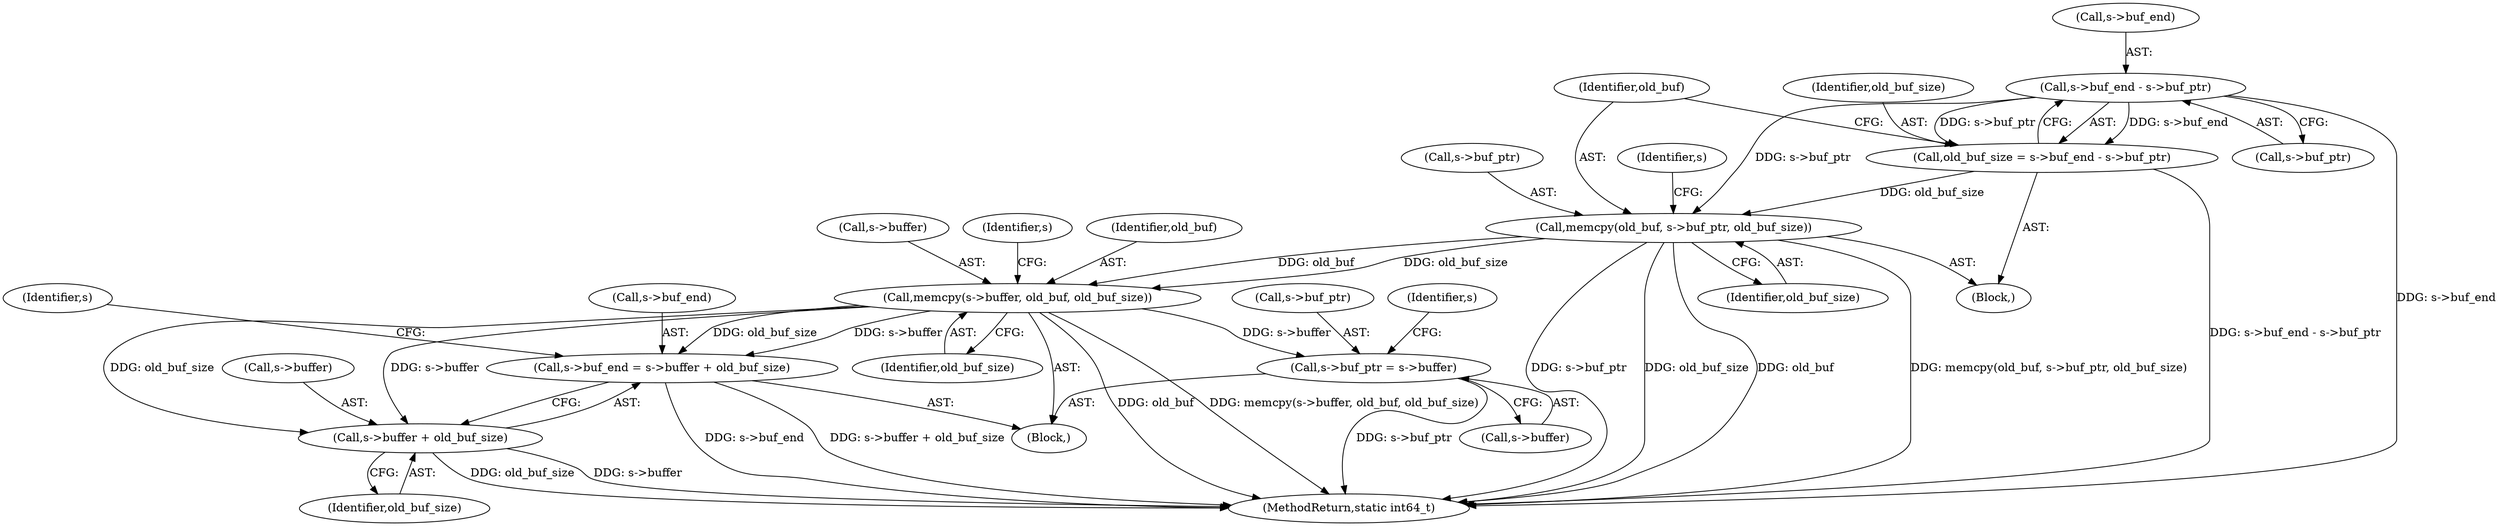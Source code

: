 digraph "0_FFmpeg_2a05c8f813de6f2278827734bf8102291e7484aa_5@pointer" {
"1000233" [label="(Call,s->buf_end - s->buf_ptr)"];
"1000231" [label="(Call,old_buf_size = s->buf_end - s->buf_ptr)"];
"1000240" [label="(Call,memcpy(old_buf, s->buf_ptr, old_buf_size))"];
"1000264" [label="(Call,memcpy(s->buffer, old_buf, old_buf_size))"];
"1000270" [label="(Call,s->buf_ptr = s->buffer)"];
"1000277" [label="(Call,s->buf_end = s->buffer + old_buf_size)"];
"1000281" [label="(Call,s->buffer + old_buf_size)"];
"1000285" [label="(Identifier,old_buf_size)"];
"1000277" [label="(Call,s->buf_end = s->buffer + old_buf_size)"];
"1000241" [label="(Identifier,old_buf)"];
"1000288" [label="(Identifier,s)"];
"1000282" [label="(Call,s->buffer)"];
"1000269" [label="(Identifier,old_buf_size)"];
"1000232" [label="(Identifier,old_buf_size)"];
"1000107" [label="(Block,)"];
"1000305" [label="(MethodReturn,static int64_t)"];
"1000270" [label="(Call,s->buf_ptr = s->buffer)"];
"1000281" [label="(Call,s->buffer + old_buf_size)"];
"1000233" [label="(Call,s->buf_end - s->buf_ptr)"];
"1000278" [label="(Call,s->buf_end)"];
"1000265" [label="(Call,s->buffer)"];
"1000271" [label="(Call,s->buf_ptr)"];
"1000231" [label="(Call,old_buf_size = s->buf_end - s->buf_ptr)"];
"1000248" [label="(Identifier,s)"];
"1000279" [label="(Identifier,s)"];
"1000260" [label="(Block,)"];
"1000237" [label="(Call,s->buf_ptr)"];
"1000272" [label="(Identifier,s)"];
"1000240" [label="(Call,memcpy(old_buf, s->buf_ptr, old_buf_size))"];
"1000234" [label="(Call,s->buf_end)"];
"1000268" [label="(Identifier,old_buf)"];
"1000264" [label="(Call,memcpy(s->buffer, old_buf, old_buf_size))"];
"1000245" [label="(Identifier,old_buf_size)"];
"1000242" [label="(Call,s->buf_ptr)"];
"1000274" [label="(Call,s->buffer)"];
"1000233" -> "1000231"  [label="AST: "];
"1000233" -> "1000237"  [label="CFG: "];
"1000234" -> "1000233"  [label="AST: "];
"1000237" -> "1000233"  [label="AST: "];
"1000231" -> "1000233"  [label="CFG: "];
"1000233" -> "1000305"  [label="DDG: s->buf_end"];
"1000233" -> "1000231"  [label="DDG: s->buf_end"];
"1000233" -> "1000231"  [label="DDG: s->buf_ptr"];
"1000233" -> "1000240"  [label="DDG: s->buf_ptr"];
"1000231" -> "1000107"  [label="AST: "];
"1000232" -> "1000231"  [label="AST: "];
"1000241" -> "1000231"  [label="CFG: "];
"1000231" -> "1000305"  [label="DDG: s->buf_end - s->buf_ptr"];
"1000231" -> "1000240"  [label="DDG: old_buf_size"];
"1000240" -> "1000107"  [label="AST: "];
"1000240" -> "1000245"  [label="CFG: "];
"1000241" -> "1000240"  [label="AST: "];
"1000242" -> "1000240"  [label="AST: "];
"1000245" -> "1000240"  [label="AST: "];
"1000248" -> "1000240"  [label="CFG: "];
"1000240" -> "1000305"  [label="DDG: memcpy(old_buf, s->buf_ptr, old_buf_size)"];
"1000240" -> "1000305"  [label="DDG: s->buf_ptr"];
"1000240" -> "1000305"  [label="DDG: old_buf_size"];
"1000240" -> "1000305"  [label="DDG: old_buf"];
"1000240" -> "1000264"  [label="DDG: old_buf"];
"1000240" -> "1000264"  [label="DDG: old_buf_size"];
"1000264" -> "1000260"  [label="AST: "];
"1000264" -> "1000269"  [label="CFG: "];
"1000265" -> "1000264"  [label="AST: "];
"1000268" -> "1000264"  [label="AST: "];
"1000269" -> "1000264"  [label="AST: "];
"1000272" -> "1000264"  [label="CFG: "];
"1000264" -> "1000305"  [label="DDG: old_buf"];
"1000264" -> "1000305"  [label="DDG: memcpy(s->buffer, old_buf, old_buf_size)"];
"1000264" -> "1000270"  [label="DDG: s->buffer"];
"1000264" -> "1000277"  [label="DDG: s->buffer"];
"1000264" -> "1000277"  [label="DDG: old_buf_size"];
"1000264" -> "1000281"  [label="DDG: s->buffer"];
"1000264" -> "1000281"  [label="DDG: old_buf_size"];
"1000270" -> "1000260"  [label="AST: "];
"1000270" -> "1000274"  [label="CFG: "];
"1000271" -> "1000270"  [label="AST: "];
"1000274" -> "1000270"  [label="AST: "];
"1000279" -> "1000270"  [label="CFG: "];
"1000270" -> "1000305"  [label="DDG: s->buf_ptr"];
"1000277" -> "1000260"  [label="AST: "];
"1000277" -> "1000281"  [label="CFG: "];
"1000278" -> "1000277"  [label="AST: "];
"1000281" -> "1000277"  [label="AST: "];
"1000288" -> "1000277"  [label="CFG: "];
"1000277" -> "1000305"  [label="DDG: s->buf_end"];
"1000277" -> "1000305"  [label="DDG: s->buffer + old_buf_size"];
"1000281" -> "1000285"  [label="CFG: "];
"1000282" -> "1000281"  [label="AST: "];
"1000285" -> "1000281"  [label="AST: "];
"1000281" -> "1000305"  [label="DDG: old_buf_size"];
"1000281" -> "1000305"  [label="DDG: s->buffer"];
}
